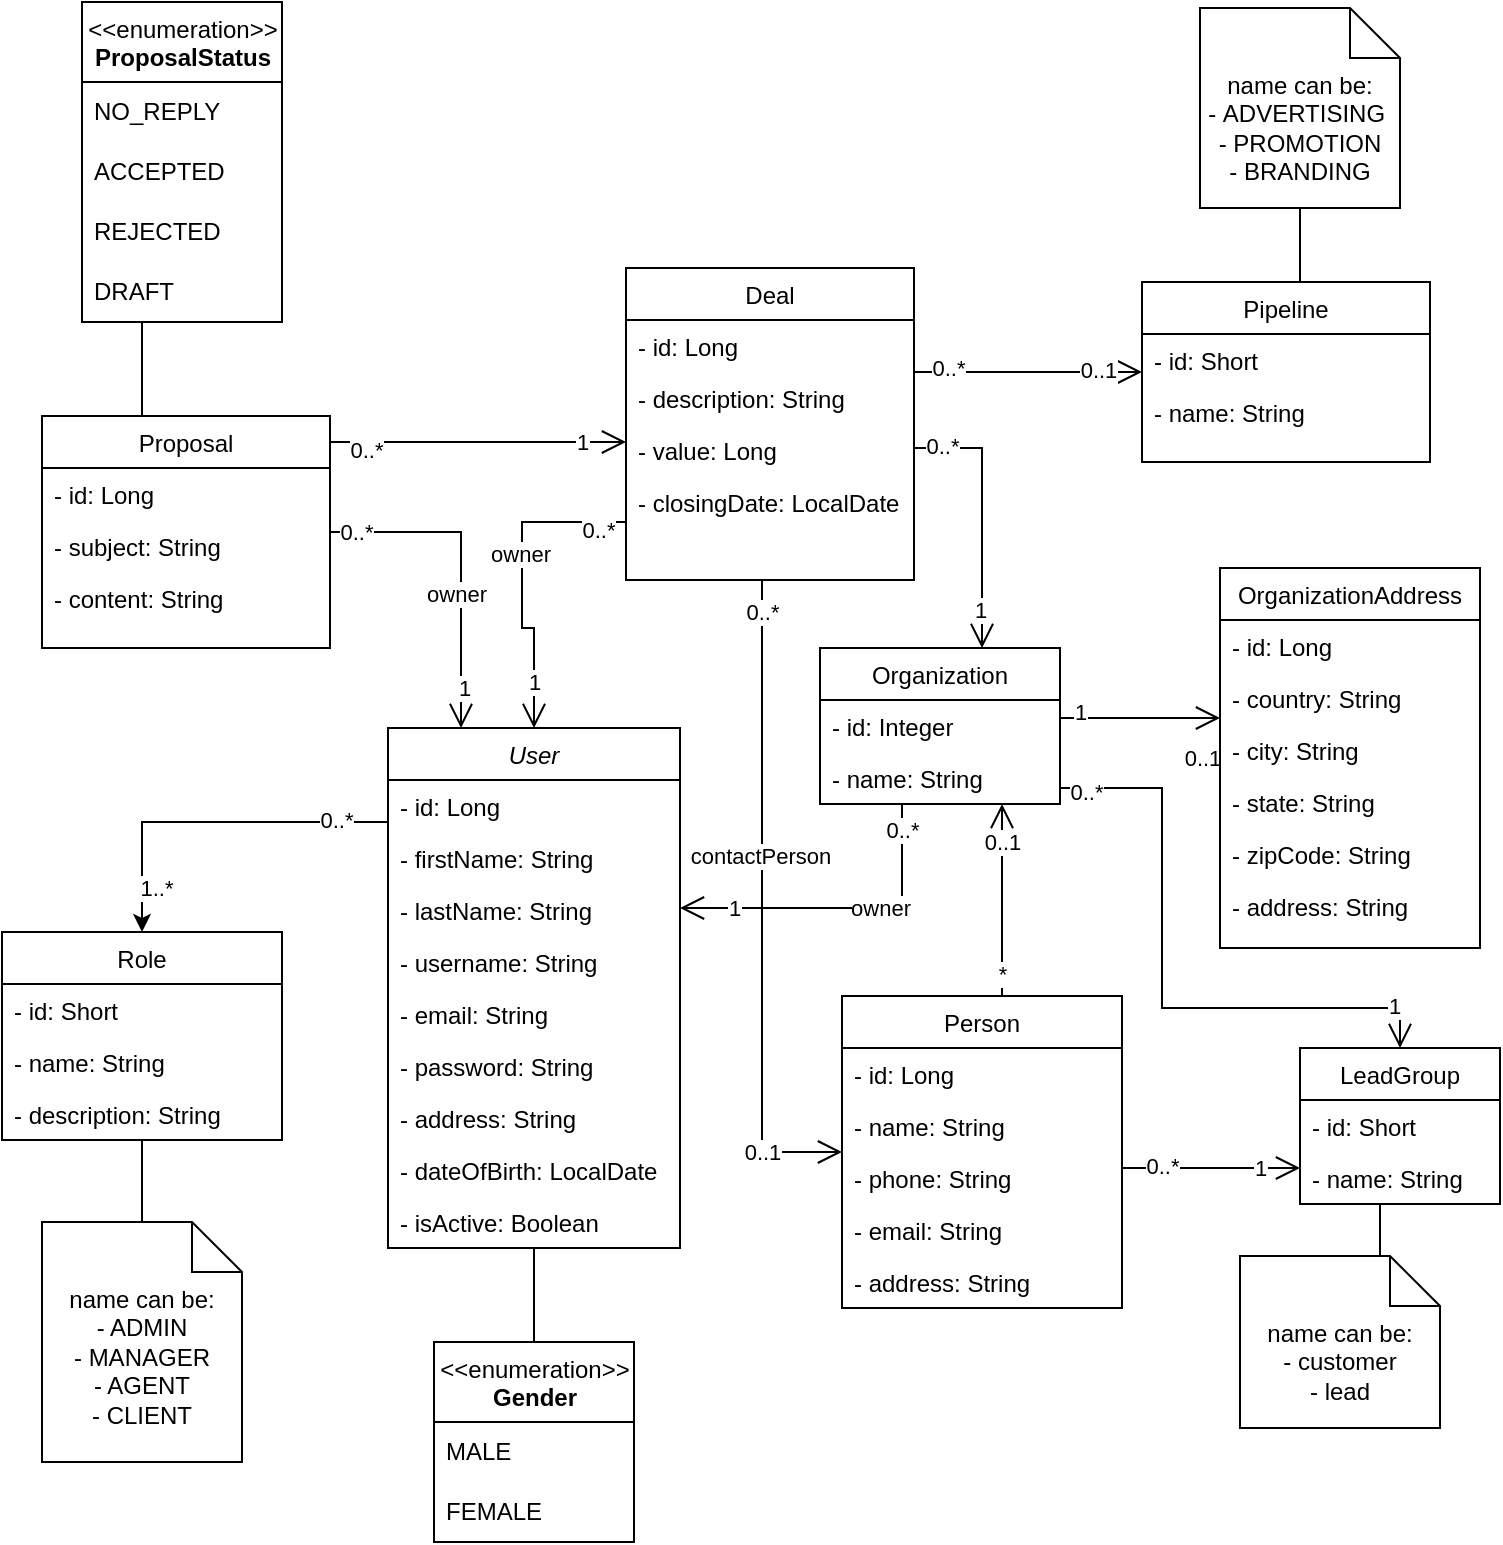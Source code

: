 <mxfile version="18.1.1" type="device" pages="2"><diagram id="C5RBs43oDa-KdzZeNtuy" name="Class diagram"><mxGraphModel dx="944" dy="431" grid="1" gridSize="10" guides="1" tooltips="1" connect="1" arrows="1" fold="1" page="1" pageScale="1" pageWidth="827" pageHeight="1169" math="0" shadow="0"><root><mxCell id="WIyWlLk6GJQsqaUBKTNV-0"/><mxCell id="WIyWlLk6GJQsqaUBKTNV-1" parent="WIyWlLk6GJQsqaUBKTNV-0"/><mxCell id="6hNlM7lMKpfNJvF36o9Y-10" style="edgeStyle=orthogonalEdgeStyle;rounded=0;orthogonalLoop=1;jettySize=auto;html=1;" parent="WIyWlLk6GJQsqaUBKTNV-1" source="zkfFHV4jXpPFQw0GAbJ--0" target="6hNlM7lMKpfNJvF36o9Y-0" edge="1"><mxGeometry relative="1" as="geometry"><Array as="points"><mxPoint x="100" y="530"/></Array></mxGeometry></mxCell><mxCell id="6hNlM7lMKpfNJvF36o9Y-11" value="1..*" style="edgeLabel;html=1;align=center;verticalAlign=middle;resizable=0;points=[];" parent="6hNlM7lMKpfNJvF36o9Y-10" vertex="1" connectable="0"><mxGeometry x="0.699" y="-2" relative="1" as="geometry"><mxPoint x="9" y="5" as="offset"/></mxGeometry></mxCell><mxCell id="6hNlM7lMKpfNJvF36o9Y-28" value="0..*" style="edgeLabel;html=1;align=center;verticalAlign=middle;resizable=0;points=[];" parent="6hNlM7lMKpfNJvF36o9Y-10" vertex="1" connectable="0"><mxGeometry x="-0.843" y="-1" relative="1" as="geometry"><mxPoint x="-12" as="offset"/></mxGeometry></mxCell><mxCell id="zkfFHV4jXpPFQw0GAbJ--0" value="User" style="swimlane;fontStyle=2;align=center;verticalAlign=top;childLayout=stackLayout;horizontal=1;startSize=26;horizontalStack=0;resizeParent=1;resizeLast=0;collapsible=1;marginBottom=0;rounded=0;shadow=0;strokeWidth=1;" parent="WIyWlLk6GJQsqaUBKTNV-1" vertex="1"><mxGeometry x="223" y="483" width="146" height="260" as="geometry"><mxRectangle x="230" y="140" width="160" height="26" as="alternateBounds"/></mxGeometry></mxCell><mxCell id="zkfFHV4jXpPFQw0GAbJ--1" value="- id: Long" style="text;align=left;verticalAlign=top;spacingLeft=4;spacingRight=4;overflow=hidden;rotatable=0;points=[[0,0.5],[1,0.5]];portConstraint=eastwest;" parent="zkfFHV4jXpPFQw0GAbJ--0" vertex="1"><mxGeometry y="26" width="146" height="26" as="geometry"/></mxCell><mxCell id="6hNlM7lMKpfNJvF36o9Y-4" value="- firstName: String" style="text;align=left;verticalAlign=top;spacingLeft=4;spacingRight=4;overflow=hidden;rotatable=0;points=[[0,0.5],[1,0.5]];portConstraint=eastwest;" parent="zkfFHV4jXpPFQw0GAbJ--0" vertex="1"><mxGeometry y="52" width="146" height="26" as="geometry"/></mxCell><mxCell id="6hNlM7lMKpfNJvF36o9Y-26" value="- lastName: String" style="text;align=left;verticalAlign=top;spacingLeft=4;spacingRight=4;overflow=hidden;rotatable=0;points=[[0,0.5],[1,0.5]];portConstraint=eastwest;" parent="zkfFHV4jXpPFQw0GAbJ--0" vertex="1"><mxGeometry y="78" width="146" height="26" as="geometry"/></mxCell><mxCell id="6hNlM7lMKpfNJvF36o9Y-24" value="- username: String" style="text;align=left;verticalAlign=top;spacingLeft=4;spacingRight=4;overflow=hidden;rotatable=0;points=[[0,0.5],[1,0.5]];portConstraint=eastwest;" parent="zkfFHV4jXpPFQw0GAbJ--0" vertex="1"><mxGeometry y="104" width="146" height="26" as="geometry"/></mxCell><mxCell id="6hNlM7lMKpfNJvF36o9Y-6" value="- email: String" style="text;align=left;verticalAlign=top;spacingLeft=4;spacingRight=4;overflow=hidden;rotatable=0;points=[[0,0.5],[1,0.5]];portConstraint=eastwest;" parent="zkfFHV4jXpPFQw0GAbJ--0" vertex="1"><mxGeometry y="130" width="146" height="26" as="geometry"/></mxCell><mxCell id="6hNlM7lMKpfNJvF36o9Y-7" value="- password: String" style="text;align=left;verticalAlign=top;spacingLeft=4;spacingRight=4;overflow=hidden;rotatable=0;points=[[0,0.5],[1,0.5]];portConstraint=eastwest;" parent="zkfFHV4jXpPFQw0GAbJ--0" vertex="1"><mxGeometry y="156" width="146" height="26" as="geometry"/></mxCell><mxCell id="9pqVWcKdIJiDRD3snbKj-0" value="- address: String" style="text;align=left;verticalAlign=top;spacingLeft=4;spacingRight=4;overflow=hidden;rotatable=0;points=[[0,0.5],[1,0.5]];portConstraint=eastwest;" parent="zkfFHV4jXpPFQw0GAbJ--0" vertex="1"><mxGeometry y="182" width="146" height="26" as="geometry"/></mxCell><mxCell id="6hNlM7lMKpfNJvF36o9Y-8" value="- dateOfBirth: LocalDate" style="text;align=left;verticalAlign=top;spacingLeft=4;spacingRight=4;overflow=hidden;rotatable=0;points=[[0,0.5],[1,0.5]];portConstraint=eastwest;" parent="zkfFHV4jXpPFQw0GAbJ--0" vertex="1"><mxGeometry y="208" width="146" height="26" as="geometry"/></mxCell><mxCell id="6hNlM7lMKpfNJvF36o9Y-9" value="- isActive: Boolean" style="text;align=left;verticalAlign=top;spacingLeft=4;spacingRight=4;overflow=hidden;rotatable=0;points=[[0,0.5],[1,0.5]];portConstraint=eastwest;" parent="zkfFHV4jXpPFQw0GAbJ--0" vertex="1"><mxGeometry y="234" width="146" height="26" as="geometry"/></mxCell><mxCell id="6hNlM7lMKpfNJvF36o9Y-0" value="Role" style="swimlane;fontStyle=0;childLayout=stackLayout;horizontal=1;startSize=26;fillColor=none;horizontalStack=0;resizeParent=1;resizeParentMax=0;resizeLast=0;collapsible=1;marginBottom=0;" parent="WIyWlLk6GJQsqaUBKTNV-1" vertex="1"><mxGeometry x="30" y="585" width="140" height="104" as="geometry"/></mxCell><mxCell id="6hNlM7lMKpfNJvF36o9Y-1" value="- id: Short" style="text;strokeColor=none;fillColor=none;align=left;verticalAlign=top;spacingLeft=4;spacingRight=4;overflow=hidden;rotatable=0;points=[[0,0.5],[1,0.5]];portConstraint=eastwest;" parent="6hNlM7lMKpfNJvF36o9Y-0" vertex="1"><mxGeometry y="26" width="140" height="26" as="geometry"/></mxCell><mxCell id="6hNlM7lMKpfNJvF36o9Y-2" value="- name: String" style="text;strokeColor=none;fillColor=none;align=left;verticalAlign=top;spacingLeft=4;spacingRight=4;overflow=hidden;rotatable=0;points=[[0,0.5],[1,0.5]];portConstraint=eastwest;" parent="6hNlM7lMKpfNJvF36o9Y-0" vertex="1"><mxGeometry y="52" width="140" height="26" as="geometry"/></mxCell><mxCell id="6hNlM7lMKpfNJvF36o9Y-3" value="- description: String" style="text;strokeColor=none;fillColor=none;align=left;verticalAlign=top;spacingLeft=4;spacingRight=4;overflow=hidden;rotatable=0;points=[[0,0.5],[1,0.5]];portConstraint=eastwest;" parent="6hNlM7lMKpfNJvF36o9Y-0" vertex="1"><mxGeometry y="78" width="140" height="26" as="geometry"/></mxCell><mxCell id="6hNlM7lMKpfNJvF36o9Y-32" style="edgeStyle=orthogonalEdgeStyle;rounded=0;orthogonalLoop=1;jettySize=auto;html=1;endArrow=open;endFill=0;endSize=10;" parent="WIyWlLk6GJQsqaUBKTNV-1" source="6hNlM7lMKpfNJvF36o9Y-20" target="6hNlM7lMKpfNJvF36o9Y-29" edge="1"><mxGeometry relative="1" as="geometry"><mxPoint x="519" y="733" as="targetPoint"/><Array as="points"><mxPoint x="579" y="478"/><mxPoint x="579" y="478"/></Array></mxGeometry></mxCell><mxCell id="6hNlM7lMKpfNJvF36o9Y-33" value="0..1" style="edgeLabel;html=1;align=center;verticalAlign=middle;resizable=0;points=[];" parent="6hNlM7lMKpfNJvF36o9Y-32" vertex="1" connectable="0"><mxGeometry x="0.76" relative="1" as="geometry"><mxPoint y="20" as="offset"/></mxGeometry></mxCell><mxCell id="6hNlM7lMKpfNJvF36o9Y-34" value="1" style="edgeLabel;html=1;align=center;verticalAlign=middle;resizable=0;points=[];" parent="6hNlM7lMKpfNJvF36o9Y-32" vertex="1" connectable="0"><mxGeometry x="-0.748" relative="1" as="geometry"><mxPoint y="-3" as="offset"/></mxGeometry></mxCell><mxCell id="6hNlM7lMKpfNJvF36o9Y-89" style="edgeStyle=orthogonalEdgeStyle;rounded=0;orthogonalLoop=1;jettySize=auto;html=1;endArrow=open;endFill=0;endSize=10;" parent="WIyWlLk6GJQsqaUBKTNV-1" source="6hNlM7lMKpfNJvF36o9Y-20" target="6hNlM7lMKpfNJvF36o9Y-55" edge="1"><mxGeometry relative="1" as="geometry"><Array as="points"><mxPoint x="610" y="513"/><mxPoint x="610" y="623"/><mxPoint x="729" y="623"/></Array></mxGeometry></mxCell><mxCell id="6hNlM7lMKpfNJvF36o9Y-90" value="1" style="edgeLabel;html=1;align=center;verticalAlign=middle;resizable=0;points=[];" parent="6hNlM7lMKpfNJvF36o9Y-89" vertex="1" connectable="0"><mxGeometry x="0.846" y="1" relative="1" as="geometry"><mxPoint as="offset"/></mxGeometry></mxCell><mxCell id="6hNlM7lMKpfNJvF36o9Y-91" value="0..*" style="edgeLabel;html=1;align=center;verticalAlign=middle;resizable=0;points=[];" parent="6hNlM7lMKpfNJvF36o9Y-89" vertex="1" connectable="0"><mxGeometry x="-0.918" y="-2" relative="1" as="geometry"><mxPoint as="offset"/></mxGeometry></mxCell><mxCell id="6hNlM7lMKpfNJvF36o9Y-20" value="Organization" style="swimlane;fontStyle=0;align=center;verticalAlign=top;childLayout=stackLayout;horizontal=1;startSize=26;horizontalStack=0;resizeParent=1;resizeLast=0;collapsible=1;marginBottom=0;rounded=0;shadow=0;strokeWidth=1;" parent="WIyWlLk6GJQsqaUBKTNV-1" vertex="1"><mxGeometry x="439" y="443" width="120" height="78" as="geometry"><mxRectangle x="340" y="380" width="170" height="26" as="alternateBounds"/></mxGeometry></mxCell><mxCell id="6hNlM7lMKpfNJvF36o9Y-21" value="- id: Integer" style="text;align=left;verticalAlign=top;spacingLeft=4;spacingRight=4;overflow=hidden;rotatable=0;points=[[0,0.5],[1,0.5]];portConstraint=eastwest;" parent="6hNlM7lMKpfNJvF36o9Y-20" vertex="1"><mxGeometry y="26" width="120" height="26" as="geometry"/></mxCell><mxCell id="6hNlM7lMKpfNJvF36o9Y-88" value="- name: String" style="text;align=left;verticalAlign=top;spacingLeft=4;spacingRight=4;overflow=hidden;rotatable=0;points=[[0,0.5],[1,0.5]];portConstraint=eastwest;" parent="6hNlM7lMKpfNJvF36o9Y-20" vertex="1"><mxGeometry y="52" width="120" height="26" as="geometry"/></mxCell><mxCell id="6hNlM7lMKpfNJvF36o9Y-41" style="edgeStyle=orthogonalEdgeStyle;rounded=0;orthogonalLoop=1;jettySize=auto;html=1;endArrow=open;endFill=0;endSize=10;" parent="WIyWlLk6GJQsqaUBKTNV-1" source="6hNlM7lMKpfNJvF36o9Y-20" target="zkfFHV4jXpPFQw0GAbJ--0" edge="1"><mxGeometry relative="1" as="geometry"><mxPoint x="479" y="573" as="targetPoint"/><Array as="points"><mxPoint x="480" y="573"/></Array></mxGeometry></mxCell><mxCell id="6hNlM7lMKpfNJvF36o9Y-42" value="1" style="edgeLabel;html=1;align=center;verticalAlign=middle;resizable=0;points=[];" parent="6hNlM7lMKpfNJvF36o9Y-41" vertex="1" connectable="0"><mxGeometry x="0.837" relative="1" as="geometry"><mxPoint x="13" as="offset"/></mxGeometry></mxCell><mxCell id="6hNlM7lMKpfNJvF36o9Y-43" value="0..*" style="edgeLabel;html=1;align=center;verticalAlign=middle;resizable=0;points=[];" parent="6hNlM7lMKpfNJvF36o9Y-41" vertex="1" connectable="0"><mxGeometry x="-0.845" relative="1" as="geometry"><mxPoint as="offset"/></mxGeometry></mxCell><mxCell id="6hNlM7lMKpfNJvF36o9Y-47" value="owner" style="edgeLabel;html=1;align=center;verticalAlign=middle;resizable=0;points=[];" parent="6hNlM7lMKpfNJvF36o9Y-41" vertex="1" connectable="0"><mxGeometry x="-0.221" relative="1" as="geometry"><mxPoint as="offset"/></mxGeometry></mxCell><mxCell id="6hNlM7lMKpfNJvF36o9Y-29" value="OrganizationAddress" style="swimlane;fontStyle=0;align=center;verticalAlign=top;childLayout=stackLayout;horizontal=1;startSize=26;horizontalStack=0;resizeParent=1;resizeLast=0;collapsible=1;marginBottom=0;rounded=0;shadow=0;strokeWidth=1;" parent="WIyWlLk6GJQsqaUBKTNV-1" vertex="1"><mxGeometry x="639" y="403" width="130" height="190" as="geometry"><mxRectangle x="340" y="380" width="170" height="26" as="alternateBounds"/></mxGeometry></mxCell><mxCell id="6hNlM7lMKpfNJvF36o9Y-30" value="- id: Long" style="text;align=left;verticalAlign=top;spacingLeft=4;spacingRight=4;overflow=hidden;rotatable=0;points=[[0,0.5],[1,0.5]];portConstraint=eastwest;" parent="6hNlM7lMKpfNJvF36o9Y-29" vertex="1"><mxGeometry y="26" width="130" height="26" as="geometry"/></mxCell><mxCell id="6hNlM7lMKpfNJvF36o9Y-35" value="- country: String" style="text;align=left;verticalAlign=top;spacingLeft=4;spacingRight=4;overflow=hidden;rotatable=0;points=[[0,0.5],[1,0.5]];portConstraint=eastwest;" parent="6hNlM7lMKpfNJvF36o9Y-29" vertex="1"><mxGeometry y="52" width="130" height="26" as="geometry"/></mxCell><mxCell id="6hNlM7lMKpfNJvF36o9Y-36" value="- city: String" style="text;align=left;verticalAlign=top;spacingLeft=4;spacingRight=4;overflow=hidden;rotatable=0;points=[[0,0.5],[1,0.5]];portConstraint=eastwest;" parent="6hNlM7lMKpfNJvF36o9Y-29" vertex="1"><mxGeometry y="78" width="130" height="26" as="geometry"/></mxCell><mxCell id="6hNlM7lMKpfNJvF36o9Y-37" value="- state: String" style="text;align=left;verticalAlign=top;spacingLeft=4;spacingRight=4;overflow=hidden;rotatable=0;points=[[0,0.5],[1,0.5]];portConstraint=eastwest;" parent="6hNlM7lMKpfNJvF36o9Y-29" vertex="1"><mxGeometry y="104" width="130" height="26" as="geometry"/></mxCell><mxCell id="6hNlM7lMKpfNJvF36o9Y-38" value="- zipCode: String" style="text;align=left;verticalAlign=top;spacingLeft=4;spacingRight=4;overflow=hidden;rotatable=0;points=[[0,0.5],[1,0.5]];portConstraint=eastwest;" parent="6hNlM7lMKpfNJvF36o9Y-29" vertex="1"><mxGeometry y="130" width="130" height="26" as="geometry"/></mxCell><mxCell id="6hNlM7lMKpfNJvF36o9Y-39" value="- address: String" style="text;align=left;verticalAlign=top;spacingLeft=4;spacingRight=4;overflow=hidden;rotatable=0;points=[[0,0.5],[1,0.5]];portConstraint=eastwest;" parent="6hNlM7lMKpfNJvF36o9Y-29" vertex="1"><mxGeometry y="156" width="130" height="26" as="geometry"/></mxCell><mxCell id="6hNlM7lMKpfNJvF36o9Y-52" style="edgeStyle=orthogonalEdgeStyle;rounded=0;orthogonalLoop=1;jettySize=auto;html=1;endArrow=open;endFill=0;endSize=10;" parent="WIyWlLk6GJQsqaUBKTNV-1" source="6hNlM7lMKpfNJvF36o9Y-48" target="6hNlM7lMKpfNJvF36o9Y-20" edge="1"><mxGeometry relative="1" as="geometry"><Array as="points"><mxPoint x="530" y="573"/><mxPoint x="530" y="573"/></Array></mxGeometry></mxCell><mxCell id="6hNlM7lMKpfNJvF36o9Y-53" value="0..1" style="edgeLabel;html=1;align=center;verticalAlign=middle;resizable=0;points=[];" parent="6hNlM7lMKpfNJvF36o9Y-52" vertex="1" connectable="0"><mxGeometry x="0.739" y="2" relative="1" as="geometry"><mxPoint x="2" y="6" as="offset"/></mxGeometry></mxCell><mxCell id="6hNlM7lMKpfNJvF36o9Y-54" value="*" style="edgeLabel;html=1;align=center;verticalAlign=middle;resizable=0;points=[];" parent="6hNlM7lMKpfNJvF36o9Y-52" vertex="1" connectable="0"><mxGeometry x="-0.775" relative="1" as="geometry"><mxPoint as="offset"/></mxGeometry></mxCell><mxCell id="6hNlM7lMKpfNJvF36o9Y-68" style="edgeStyle=orthogonalEdgeStyle;rounded=0;orthogonalLoop=1;jettySize=auto;html=1;endArrow=open;endFill=0;endSize=10;" parent="WIyWlLk6GJQsqaUBKTNV-1" source="6hNlM7lMKpfNJvF36o9Y-48" target="6hNlM7lMKpfNJvF36o9Y-55" edge="1"><mxGeometry relative="1" as="geometry"><Array as="points"><mxPoint x="649" y="703"/><mxPoint x="649" y="703"/></Array></mxGeometry></mxCell><mxCell id="6hNlM7lMKpfNJvF36o9Y-69" value="1" style="edgeLabel;html=1;align=center;verticalAlign=middle;resizable=0;points=[];" parent="6hNlM7lMKpfNJvF36o9Y-68" vertex="1" connectable="0"><mxGeometry x="0.667" y="-1" relative="1" as="geometry"><mxPoint x="-5" y="-1" as="offset"/></mxGeometry></mxCell><mxCell id="6hNlM7lMKpfNJvF36o9Y-70" value="0..*" style="edgeLabel;html=1;align=center;verticalAlign=middle;resizable=0;points=[];" parent="6hNlM7lMKpfNJvF36o9Y-68" vertex="1" connectable="0"><mxGeometry x="-0.74" y="1" relative="1" as="geometry"><mxPoint x="8" as="offset"/></mxGeometry></mxCell><mxCell id="6hNlM7lMKpfNJvF36o9Y-48" value="Person" style="swimlane;fontStyle=0;childLayout=stackLayout;horizontal=1;startSize=26;fillColor=none;horizontalStack=0;resizeParent=1;resizeParentMax=0;resizeLast=0;collapsible=1;marginBottom=0;" parent="WIyWlLk6GJQsqaUBKTNV-1" vertex="1"><mxGeometry x="450" y="617" width="140" height="156" as="geometry"/></mxCell><mxCell id="6hNlM7lMKpfNJvF36o9Y-49" value="- id: Long" style="text;strokeColor=none;fillColor=none;align=left;verticalAlign=top;spacingLeft=4;spacingRight=4;overflow=hidden;rotatable=0;points=[[0,0.5],[1,0.5]];portConstraint=eastwest;" parent="6hNlM7lMKpfNJvF36o9Y-48" vertex="1"><mxGeometry y="26" width="140" height="26" as="geometry"/></mxCell><mxCell id="6hNlM7lMKpfNJvF36o9Y-50" value="- name: String" style="text;strokeColor=none;fillColor=none;align=left;verticalAlign=top;spacingLeft=4;spacingRight=4;overflow=hidden;rotatable=0;points=[[0,0.5],[1,0.5]];portConstraint=eastwest;" parent="6hNlM7lMKpfNJvF36o9Y-48" vertex="1"><mxGeometry y="52" width="140" height="26" as="geometry"/></mxCell><mxCell id="6hNlM7lMKpfNJvF36o9Y-51" value="- phone: String" style="text;strokeColor=none;fillColor=none;align=left;verticalAlign=top;spacingLeft=4;spacingRight=4;overflow=hidden;rotatable=0;points=[[0,0.5],[1,0.5]];portConstraint=eastwest;" parent="6hNlM7lMKpfNJvF36o9Y-48" vertex="1"><mxGeometry y="78" width="140" height="26" as="geometry"/></mxCell><mxCell id="6hNlM7lMKpfNJvF36o9Y-71" value="- email: String" style="text;strokeColor=none;fillColor=none;align=left;verticalAlign=top;spacingLeft=4;spacingRight=4;overflow=hidden;rotatable=0;points=[[0,0.5],[1,0.5]];portConstraint=eastwest;" parent="6hNlM7lMKpfNJvF36o9Y-48" vertex="1"><mxGeometry y="104" width="140" height="26" as="geometry"/></mxCell><mxCell id="yG4fQNMFtL7_eizvvFUr-0" value="- address: String" style="text;strokeColor=none;fillColor=none;align=left;verticalAlign=top;spacingLeft=4;spacingRight=4;overflow=hidden;rotatable=0;points=[[0,0.5],[1,0.5]];portConstraint=eastwest;" vertex="1" parent="6hNlM7lMKpfNJvF36o9Y-48"><mxGeometry y="130" width="140" height="26" as="geometry"/></mxCell><mxCell id="6hNlM7lMKpfNJvF36o9Y-55" value="LeadGroup" style="swimlane;fontStyle=0;childLayout=stackLayout;horizontal=1;startSize=26;fillColor=none;horizontalStack=0;resizeParent=1;resizeParentMax=0;resizeLast=0;collapsible=1;marginBottom=0;" parent="WIyWlLk6GJQsqaUBKTNV-1" vertex="1"><mxGeometry x="679" y="643" width="100" height="78" as="geometry"/></mxCell><mxCell id="6hNlM7lMKpfNJvF36o9Y-56" value="- id: Short" style="text;strokeColor=none;fillColor=none;align=left;verticalAlign=top;spacingLeft=4;spacingRight=4;overflow=hidden;rotatable=0;points=[[0,0.5],[1,0.5]];portConstraint=eastwest;" parent="6hNlM7lMKpfNJvF36o9Y-55" vertex="1"><mxGeometry y="26" width="100" height="26" as="geometry"/></mxCell><mxCell id="6hNlM7lMKpfNJvF36o9Y-57" value="- name: String" style="text;strokeColor=none;fillColor=none;align=left;verticalAlign=top;spacingLeft=4;spacingRight=4;overflow=hidden;rotatable=0;points=[[0,0.5],[1,0.5]];portConstraint=eastwest;" parent="6hNlM7lMKpfNJvF36o9Y-55" vertex="1"><mxGeometry y="52" width="100" height="26" as="geometry"/></mxCell><mxCell id="6hNlM7lMKpfNJvF36o9Y-60" value="" style="edgeStyle=orthogonalEdgeStyle;rounded=0;orthogonalLoop=1;jettySize=auto;html=1;endArrow=none;endFill=0;endSize=10;" parent="WIyWlLk6GJQsqaUBKTNV-1" source="6hNlM7lMKpfNJvF36o9Y-59" target="6hNlM7lMKpfNJvF36o9Y-55" edge="1"><mxGeometry relative="1" as="geometry"><Array as="points"><mxPoint x="719" y="733"/><mxPoint x="719" y="733"/></Array></mxGeometry></mxCell><mxCell id="6hNlM7lMKpfNJvF36o9Y-59" value="name can be:&lt;br&gt;- customer&lt;br&gt;- lead" style="shape=note2;boundedLbl=1;whiteSpace=wrap;html=1;size=25;verticalAlign=top;align=center;" parent="WIyWlLk6GJQsqaUBKTNV-1" vertex="1"><mxGeometry x="649" y="747" width="100" height="86" as="geometry"/></mxCell><mxCell id="6hNlM7lMKpfNJvF36o9Y-65" style="edgeStyle=orthogonalEdgeStyle;rounded=0;orthogonalLoop=1;jettySize=auto;html=1;endArrow=none;endFill=0;endSize=10;" parent="WIyWlLk6GJQsqaUBKTNV-1" source="6hNlM7lMKpfNJvF36o9Y-62" target="zkfFHV4jXpPFQw0GAbJ--0" edge="1"><mxGeometry relative="1" as="geometry"><Array as="points"><mxPoint x="296" y="760"/><mxPoint x="296" y="760"/></Array></mxGeometry></mxCell><mxCell id="6hNlM7lMKpfNJvF36o9Y-62" value="&amp;lt;&amp;lt;enumeration&amp;gt;&amp;gt;&lt;br&gt;&lt;b&gt;Gender&lt;/b&gt;" style="swimlane;fontStyle=0;align=center;verticalAlign=top;childLayout=stackLayout;horizontal=1;startSize=40;horizontalStack=0;resizeParent=1;resizeParentMax=0;resizeLast=0;collapsible=0;marginBottom=0;html=1;" parent="WIyWlLk6GJQsqaUBKTNV-1" vertex="1"><mxGeometry x="246" y="790" width="100" height="100" as="geometry"/></mxCell><mxCell id="6hNlM7lMKpfNJvF36o9Y-63" value="MALE" style="text;html=1;strokeColor=none;fillColor=none;align=left;verticalAlign=middle;spacingLeft=4;spacingRight=4;overflow=hidden;rotatable=0;points=[[0,0.5],[1,0.5]];portConstraint=eastwest;" parent="6hNlM7lMKpfNJvF36o9Y-62" vertex="1"><mxGeometry y="40" width="100" height="30" as="geometry"/></mxCell><mxCell id="6hNlM7lMKpfNJvF36o9Y-64" value="FEMALE" style="text;html=1;strokeColor=none;fillColor=none;align=left;verticalAlign=middle;spacingLeft=4;spacingRight=4;overflow=hidden;rotatable=0;points=[[0,0.5],[1,0.5]];portConstraint=eastwest;" parent="6hNlM7lMKpfNJvF36o9Y-62" vertex="1"><mxGeometry y="70" width="100" height="30" as="geometry"/></mxCell><mxCell id="6hNlM7lMKpfNJvF36o9Y-97" style="edgeStyle=orthogonalEdgeStyle;rounded=0;orthogonalLoop=1;jettySize=auto;html=1;endArrow=open;endFill=0;endSize=10;" parent="WIyWlLk6GJQsqaUBKTNV-1" source="6hNlM7lMKpfNJvF36o9Y-92" target="zkfFHV4jXpPFQw0GAbJ--0" edge="1"><mxGeometry relative="1" as="geometry"><Array as="points"><mxPoint x="290" y="380"/><mxPoint x="290" y="433"/><mxPoint x="296" y="433"/></Array></mxGeometry></mxCell><mxCell id="6hNlM7lMKpfNJvF36o9Y-99" value="0..*" style="edgeLabel;html=1;align=center;verticalAlign=middle;resizable=0;points=[];" parent="6hNlM7lMKpfNJvF36o9Y-97" vertex="1" connectable="0"><mxGeometry x="-0.818" y="-1" relative="1" as="geometry"><mxPoint y="5" as="offset"/></mxGeometry></mxCell><mxCell id="6hNlM7lMKpfNJvF36o9Y-101" value="owner" style="edgeLabel;html=1;align=center;verticalAlign=middle;resizable=0;points=[];" parent="6hNlM7lMKpfNJvF36o9Y-97" vertex="1" connectable="0"><mxGeometry x="-0.209" y="-1" relative="1" as="geometry"><mxPoint y="4" as="offset"/></mxGeometry></mxCell><mxCell id="Zly3jOcsicWvFu-qMNLR-0" value="1" style="edgeLabel;html=1;align=center;verticalAlign=middle;resizable=0;points=[];" parent="6hNlM7lMKpfNJvF36o9Y-97" vertex="1" connectable="0"><mxGeometry x="0.559" relative="1" as="geometry"><mxPoint y="12" as="offset"/></mxGeometry></mxCell><mxCell id="6hNlM7lMKpfNJvF36o9Y-113" style="edgeStyle=orthogonalEdgeStyle;rounded=0;orthogonalLoop=1;jettySize=auto;html=1;endArrow=open;endFill=0;endSize=10;" parent="WIyWlLk6GJQsqaUBKTNV-1" source="6hNlM7lMKpfNJvF36o9Y-92" target="6hNlM7lMKpfNJvF36o9Y-20" edge="1"><mxGeometry relative="1" as="geometry"><Array as="points"><mxPoint x="520" y="343"/></Array></mxGeometry></mxCell><mxCell id="6hNlM7lMKpfNJvF36o9Y-114" value="1" style="edgeLabel;html=1;align=center;verticalAlign=middle;resizable=0;points=[];" parent="6hNlM7lMKpfNJvF36o9Y-113" vertex="1" connectable="0"><mxGeometry x="0.72" y="-1" relative="1" as="geometry"><mxPoint as="offset"/></mxGeometry></mxCell><mxCell id="6hNlM7lMKpfNJvF36o9Y-115" value="0..*" style="edgeLabel;html=1;align=center;verticalAlign=middle;resizable=0;points=[];" parent="6hNlM7lMKpfNJvF36o9Y-113" vertex="1" connectable="0"><mxGeometry x="-0.904" y="1" relative="1" as="geometry"><mxPoint x="7" as="offset"/></mxGeometry></mxCell><mxCell id="6hNlM7lMKpfNJvF36o9Y-116" style="edgeStyle=orthogonalEdgeStyle;rounded=0;orthogonalLoop=1;jettySize=auto;html=1;endArrow=open;endFill=0;endSize=10;" parent="WIyWlLk6GJQsqaUBKTNV-1" source="6hNlM7lMKpfNJvF36o9Y-92" target="6hNlM7lMKpfNJvF36o9Y-48" edge="1"><mxGeometry relative="1" as="geometry"><Array as="points"><mxPoint x="410" y="423"/><mxPoint x="410" y="643"/></Array></mxGeometry></mxCell><mxCell id="6hNlM7lMKpfNJvF36o9Y-117" value="contactPerson" style="edgeLabel;html=1;align=center;verticalAlign=middle;resizable=0;points=[];" parent="6hNlM7lMKpfNJvF36o9Y-116" vertex="1" connectable="0"><mxGeometry x="-0.153" y="-1" relative="1" as="geometry"><mxPoint as="offset"/></mxGeometry></mxCell><mxCell id="6hNlM7lMKpfNJvF36o9Y-118" value="0..1" style="edgeLabel;html=1;align=center;verticalAlign=middle;resizable=0;points=[];" parent="6hNlM7lMKpfNJvF36o9Y-116" vertex="1" connectable="0"><mxGeometry x="0.751" relative="1" as="geometry"><mxPoint as="offset"/></mxGeometry></mxCell><mxCell id="6hNlM7lMKpfNJvF36o9Y-119" value="0..*" style="edgeLabel;html=1;align=center;verticalAlign=middle;resizable=0;points=[];" parent="6hNlM7lMKpfNJvF36o9Y-116" vertex="1" connectable="0"><mxGeometry x="-0.905" relative="1" as="geometry"><mxPoint as="offset"/></mxGeometry></mxCell><mxCell id="aLG8cIRjWpftHJLMq3h6-14" style="edgeStyle=orthogonalEdgeStyle;rounded=0;orthogonalLoop=1;jettySize=auto;html=1;endArrow=open;endFill=0;endSize=10;" parent="WIyWlLk6GJQsqaUBKTNV-1" source="6hNlM7lMKpfNJvF36o9Y-92" target="aLG8cIRjWpftHJLMq3h6-8" edge="1"><mxGeometry relative="1" as="geometry"><Array as="points"><mxPoint x="540" y="305"/><mxPoint x="540" y="305"/></Array></mxGeometry></mxCell><mxCell id="aLG8cIRjWpftHJLMq3h6-15" value="0..*" style="edgeLabel;html=1;align=center;verticalAlign=middle;resizable=0;points=[];" parent="aLG8cIRjWpftHJLMq3h6-14" vertex="1" connectable="0"><mxGeometry x="-0.711" y="2" relative="1" as="geometry"><mxPoint as="offset"/></mxGeometry></mxCell><mxCell id="aLG8cIRjWpftHJLMq3h6-16" value="0..1" style="edgeLabel;html=1;align=center;verticalAlign=middle;resizable=0;points=[];" parent="aLG8cIRjWpftHJLMq3h6-14" vertex="1" connectable="0"><mxGeometry x="0.751" y="1" relative="1" as="geometry"><mxPoint x="-8" as="offset"/></mxGeometry></mxCell><mxCell id="6hNlM7lMKpfNJvF36o9Y-92" value="Deal" style="swimlane;fontStyle=0;align=center;verticalAlign=top;childLayout=stackLayout;horizontal=1;startSize=26;horizontalStack=0;resizeParent=1;resizeLast=0;collapsible=1;marginBottom=0;rounded=0;shadow=0;strokeWidth=1;" parent="WIyWlLk6GJQsqaUBKTNV-1" vertex="1"><mxGeometry x="342" y="253" width="144" height="156" as="geometry"><mxRectangle x="130" y="380" width="160" height="26" as="alternateBounds"/></mxGeometry></mxCell><mxCell id="6hNlM7lMKpfNJvF36o9Y-93" value="- id: Long" style="text;align=left;verticalAlign=top;spacingLeft=4;spacingRight=4;overflow=hidden;rotatable=0;points=[[0,0.5],[1,0.5]];portConstraint=eastwest;" parent="6hNlM7lMKpfNJvF36o9Y-92" vertex="1"><mxGeometry y="26" width="144" height="26" as="geometry"/></mxCell><mxCell id="6hNlM7lMKpfNJvF36o9Y-94" value="- description: String" style="text;align=left;verticalAlign=top;spacingLeft=4;spacingRight=4;overflow=hidden;rotatable=0;points=[[0,0.5],[1,0.5]];portConstraint=eastwest;" parent="6hNlM7lMKpfNJvF36o9Y-92" vertex="1"><mxGeometry y="52" width="144" height="26" as="geometry"/></mxCell><mxCell id="6hNlM7lMKpfNJvF36o9Y-95" value="- value: Long" style="text;align=left;verticalAlign=top;spacingLeft=4;spacingRight=4;overflow=hidden;rotatable=0;points=[[0,0.5],[1,0.5]];portConstraint=eastwest;" parent="6hNlM7lMKpfNJvF36o9Y-92" vertex="1"><mxGeometry y="78" width="144" height="26" as="geometry"/></mxCell><mxCell id="6hNlM7lMKpfNJvF36o9Y-100" value="- closingDate: LocalDate" style="text;align=left;verticalAlign=top;spacingLeft=4;spacingRight=4;overflow=hidden;rotatable=0;points=[[0,0.5],[1,0.5]];portConstraint=eastwest;" parent="6hNlM7lMKpfNJvF36o9Y-92" vertex="1"><mxGeometry y="104" width="144" height="26" as="geometry"/></mxCell><mxCell id="aLG8cIRjWpftHJLMq3h6-5" style="edgeStyle=orthogonalEdgeStyle;rounded=0;orthogonalLoop=1;jettySize=auto;html=1;endSize=10;endArrow=open;endFill=0;" parent="WIyWlLk6GJQsqaUBKTNV-1" source="aLG8cIRjWpftHJLMq3h6-0" target="6hNlM7lMKpfNJvF36o9Y-92" edge="1"><mxGeometry relative="1" as="geometry"><Array as="points"><mxPoint x="240" y="340"/><mxPoint x="240" y="340"/></Array></mxGeometry></mxCell><mxCell id="aLG8cIRjWpftHJLMq3h6-6" value="1" style="edgeLabel;html=1;align=center;verticalAlign=middle;resizable=0;points=[];" parent="aLG8cIRjWpftHJLMq3h6-5" vertex="1" connectable="0"><mxGeometry x="0.706" relative="1" as="geometry"><mxPoint as="offset"/></mxGeometry></mxCell><mxCell id="aLG8cIRjWpftHJLMq3h6-7" value="0..*" style="edgeLabel;html=1;align=center;verticalAlign=middle;resizable=0;points=[];" parent="aLG8cIRjWpftHJLMq3h6-5" vertex="1" connectable="0"><mxGeometry x="-0.761" y="-4" relative="1" as="geometry"><mxPoint as="offset"/></mxGeometry></mxCell><mxCell id="9pqVWcKdIJiDRD3snbKj-9" style="edgeStyle=orthogonalEdgeStyle;rounded=0;orthogonalLoop=1;jettySize=auto;html=1;entryX=0.25;entryY=0;entryDx=0;entryDy=0;endArrow=open;endFill=0;endSize=10;" parent="WIyWlLk6GJQsqaUBKTNV-1" source="aLG8cIRjWpftHJLMq3h6-0" target="zkfFHV4jXpPFQw0GAbJ--0" edge="1"><mxGeometry relative="1" as="geometry"><Array as="points"><mxPoint x="259" y="385"/></Array></mxGeometry></mxCell><mxCell id="9pqVWcKdIJiDRD3snbKj-10" value="owner" style="edgeLabel;html=1;align=center;verticalAlign=middle;resizable=0;points=[];" parent="9pqVWcKdIJiDRD3snbKj-9" vertex="1" connectable="0"><mxGeometry x="0.181" y="-3" relative="1" as="geometry"><mxPoint as="offset"/></mxGeometry></mxCell><mxCell id="9pqVWcKdIJiDRD3snbKj-11" value="1" style="edgeLabel;html=1;align=center;verticalAlign=middle;resizable=0;points=[];" parent="9pqVWcKdIJiDRD3snbKj-9" vertex="1" connectable="0"><mxGeometry x="0.747" y="1" relative="1" as="geometry"><mxPoint as="offset"/></mxGeometry></mxCell><mxCell id="9pqVWcKdIJiDRD3snbKj-12" value="0..*" style="edgeLabel;html=1;align=center;verticalAlign=middle;resizable=0;points=[];" parent="9pqVWcKdIJiDRD3snbKj-9" vertex="1" connectable="0"><mxGeometry x="-0.842" relative="1" as="geometry"><mxPoint as="offset"/></mxGeometry></mxCell><mxCell id="aLG8cIRjWpftHJLMq3h6-0" value="Proposal" style="swimlane;fontStyle=0;align=center;verticalAlign=top;childLayout=stackLayout;horizontal=1;startSize=26;horizontalStack=0;resizeParent=1;resizeLast=0;collapsible=1;marginBottom=0;rounded=0;shadow=0;strokeWidth=1;" parent="WIyWlLk6GJQsqaUBKTNV-1" vertex="1"><mxGeometry x="50" y="327" width="144" height="116" as="geometry"><mxRectangle x="130" y="380" width="160" height="26" as="alternateBounds"/></mxGeometry></mxCell><mxCell id="aLG8cIRjWpftHJLMq3h6-1" value="- id: Long" style="text;align=left;verticalAlign=top;spacingLeft=4;spacingRight=4;overflow=hidden;rotatable=0;points=[[0,0.5],[1,0.5]];portConstraint=eastwest;" parent="aLG8cIRjWpftHJLMq3h6-0" vertex="1"><mxGeometry y="26" width="144" height="26" as="geometry"/></mxCell><mxCell id="aLG8cIRjWpftHJLMq3h6-2" value="- subject: String" style="text;align=left;verticalAlign=top;spacingLeft=4;spacingRight=4;overflow=hidden;rotatable=0;points=[[0,0.5],[1,0.5]];portConstraint=eastwest;" parent="aLG8cIRjWpftHJLMq3h6-0" vertex="1"><mxGeometry y="52" width="144" height="26" as="geometry"/></mxCell><mxCell id="aLG8cIRjWpftHJLMq3h6-3" value="- content: String" style="text;align=left;verticalAlign=top;spacingLeft=4;spacingRight=4;overflow=hidden;rotatable=0;points=[[0,0.5],[1,0.5]];portConstraint=eastwest;" parent="aLG8cIRjWpftHJLMq3h6-0" vertex="1"><mxGeometry y="78" width="144" height="26" as="geometry"/></mxCell><mxCell id="aLG8cIRjWpftHJLMq3h6-8" value="Pipeline" style="swimlane;fontStyle=0;align=center;verticalAlign=top;childLayout=stackLayout;horizontal=1;startSize=26;horizontalStack=0;resizeParent=1;resizeLast=0;collapsible=1;marginBottom=0;rounded=0;shadow=0;strokeWidth=1;" parent="WIyWlLk6GJQsqaUBKTNV-1" vertex="1"><mxGeometry x="600" y="260" width="144" height="90" as="geometry"><mxRectangle x="130" y="380" width="160" height="26" as="alternateBounds"/></mxGeometry></mxCell><mxCell id="aLG8cIRjWpftHJLMq3h6-9" value="- id: Short" style="text;align=left;verticalAlign=top;spacingLeft=4;spacingRight=4;overflow=hidden;rotatable=0;points=[[0,0.5],[1,0.5]];portConstraint=eastwest;" parent="aLG8cIRjWpftHJLMq3h6-8" vertex="1"><mxGeometry y="26" width="144" height="26" as="geometry"/></mxCell><mxCell id="aLG8cIRjWpftHJLMq3h6-10" value="- name: String" style="text;align=left;verticalAlign=top;spacingLeft=4;spacingRight=4;overflow=hidden;rotatable=0;points=[[0,0.5],[1,0.5]];portConstraint=eastwest;" parent="aLG8cIRjWpftHJLMq3h6-8" vertex="1"><mxGeometry y="52" width="144" height="26" as="geometry"/></mxCell><mxCell id="aLG8cIRjWpftHJLMq3h6-13" style="edgeStyle=orthogonalEdgeStyle;rounded=0;orthogonalLoop=1;jettySize=auto;html=1;endArrow=none;endFill=0;" parent="WIyWlLk6GJQsqaUBKTNV-1" source="aLG8cIRjWpftHJLMq3h6-12" target="aLG8cIRjWpftHJLMq3h6-8" edge="1"><mxGeometry relative="1" as="geometry"><Array as="points"><mxPoint x="670" y="203"/><mxPoint x="670" y="203"/></Array></mxGeometry></mxCell><mxCell id="aLG8cIRjWpftHJLMq3h6-12" value="name can be:&lt;br&gt;-&amp;nbsp;&lt;span&gt;ADVERTISING&lt;/span&gt;&lt;span&gt;&amp;nbsp;&lt;/span&gt;&lt;span&gt;&lt;br&gt;&lt;/span&gt;- PROMOTION&lt;br&gt;- BRANDING" style="shape=note2;boundedLbl=1;whiteSpace=wrap;html=1;size=25;verticalAlign=top;align=center;" parent="WIyWlLk6GJQsqaUBKTNV-1" vertex="1"><mxGeometry x="629" y="123" width="100" height="100" as="geometry"/></mxCell><mxCell id="9pqVWcKdIJiDRD3snbKj-15" style="edgeStyle=orthogonalEdgeStyle;rounded=0;orthogonalLoop=1;jettySize=auto;html=1;endArrow=none;endFill=0;endSize=10;" parent="WIyWlLk6GJQsqaUBKTNV-1" source="9pqVWcKdIJiDRD3snbKj-1" target="6hNlM7lMKpfNJvF36o9Y-0" edge="1"><mxGeometry relative="1" as="geometry"/></mxCell><mxCell id="9pqVWcKdIJiDRD3snbKj-1" value="name can be:&lt;br&gt;- ADMIN&lt;span&gt;&lt;br&gt;&lt;/span&gt;- MANAGER&lt;br&gt;- AGENT&lt;br&gt;- CLIENT" style="shape=note2;boundedLbl=1;whiteSpace=wrap;html=1;size=25;verticalAlign=top;align=center;" parent="WIyWlLk6GJQsqaUBKTNV-1" vertex="1"><mxGeometry x="50" y="730" width="100" height="120" as="geometry"/></mxCell><mxCell id="9pqVWcKdIJiDRD3snbKj-8" style="edgeStyle=orthogonalEdgeStyle;rounded=0;orthogonalLoop=1;jettySize=auto;html=1;endArrow=none;endFill=0;" parent="WIyWlLk6GJQsqaUBKTNV-1" source="9pqVWcKdIJiDRD3snbKj-3" target="aLG8cIRjWpftHJLMq3h6-0" edge="1"><mxGeometry relative="1" as="geometry"><Array as="points"><mxPoint x="100" y="290"/><mxPoint x="100" y="290"/></Array></mxGeometry></mxCell><mxCell id="9pqVWcKdIJiDRD3snbKj-3" value="&amp;lt;&amp;lt;enumeration&amp;gt;&amp;gt;&lt;br&gt;&lt;b&gt;ProposalStatus&lt;/b&gt;" style="swimlane;fontStyle=0;align=center;verticalAlign=top;childLayout=stackLayout;horizontal=1;startSize=40;horizontalStack=0;resizeParent=1;resizeParentMax=0;resizeLast=0;collapsible=0;marginBottom=0;html=1;" parent="WIyWlLk6GJQsqaUBKTNV-1" vertex="1"><mxGeometry x="70" y="120" width="100" height="160" as="geometry"/></mxCell><mxCell id="9pqVWcKdIJiDRD3snbKj-4" value="NO_REPLY" style="text;html=1;strokeColor=none;fillColor=none;align=left;verticalAlign=middle;spacingLeft=4;spacingRight=4;overflow=hidden;rotatable=0;points=[[0,0.5],[1,0.5]];portConstraint=eastwest;" parent="9pqVWcKdIJiDRD3snbKj-3" vertex="1"><mxGeometry y="40" width="100" height="30" as="geometry"/></mxCell><mxCell id="9pqVWcKdIJiDRD3snbKj-5" value="ACCEPTED" style="text;html=1;strokeColor=none;fillColor=none;align=left;verticalAlign=middle;spacingLeft=4;spacingRight=4;overflow=hidden;rotatable=0;points=[[0,0.5],[1,0.5]];portConstraint=eastwest;" parent="9pqVWcKdIJiDRD3snbKj-3" vertex="1"><mxGeometry y="70" width="100" height="30" as="geometry"/></mxCell><mxCell id="9pqVWcKdIJiDRD3snbKj-6" value="REJECTED" style="text;html=1;strokeColor=none;fillColor=none;align=left;verticalAlign=middle;spacingLeft=4;spacingRight=4;overflow=hidden;rotatable=0;points=[[0,0.5],[1,0.5]];portConstraint=eastwest;" parent="9pqVWcKdIJiDRD3snbKj-3" vertex="1"><mxGeometry y="100" width="100" height="30" as="geometry"/></mxCell><mxCell id="9pqVWcKdIJiDRD3snbKj-7" value="DRAFT" style="text;html=1;strokeColor=none;fillColor=none;align=left;verticalAlign=middle;spacingLeft=4;spacingRight=4;overflow=hidden;rotatable=0;points=[[0,0.5],[1,0.5]];portConstraint=eastwest;" parent="9pqVWcKdIJiDRD3snbKj-3" vertex="1"><mxGeometry y="130" width="100" height="30" as="geometry"/></mxCell></root></mxGraphModel></diagram><diagram id="urCxDdQj4GF5VxQZKp7n" name="Data dictionary"><mxGraphModel dx="944" dy="431" grid="1" gridSize="10" guides="1" tooltips="1" connect="1" arrows="1" fold="1" page="1" pageScale="1" pageWidth="850" pageHeight="1100" math="0" shadow="0"><root><mxCell id="0"/><mxCell id="1" parent="0"/><mxCell id="XstuJa61GhE0sBvVssHM-3" value="" style="group" parent="1" vertex="1" connectable="0"><mxGeometry x="425" y="10" width="400" height="460" as="geometry"/></mxCell><mxCell id="OusfKds_at5AQzeowj5j-37" value="&lt;table border=&quot;1&quot; width=&quot;100%&quot; cellpadding=&quot;4&quot; style=&quot;width: 100% ; height: 100% ; border-collapse: collapse&quot;&gt;&lt;tbody&gt;&lt;tr style=&quot;background-color: #a7c942 ; color: #ffffff ; border: 1px solid #98bf21&quot;&gt;&lt;th align=&quot;left&quot;&gt;Nom&lt;/th&gt;&lt;th align=&quot;left&quot;&gt;Type de donnée&lt;/th&gt;&lt;th align=&quot;left&quot;&gt;Description&lt;/th&gt;&lt;/tr&gt;&lt;tr style=&quot;border: 1px solid #98bf21&quot;&gt;&lt;td&gt;id&lt;/td&gt;&lt;td&gt;Int4&lt;/td&gt;&lt;td&gt;&lt;br&gt;&lt;/td&gt;&lt;/tr&gt;&lt;tr style=&quot;background-color: #eaf2d3 ; border: 1px solid #98bf21&quot;&gt;&lt;td&gt;&lt;span style=&quot;background-color: rgb(248 , 249 , 250)&quot;&gt;firstName&lt;/span&gt;&lt;br&gt;&lt;/td&gt;&lt;td&gt;&lt;span style=&quot;background-color: rgb(248 , 249 , 250)&quot;&gt;Varchar(255)&lt;/span&gt;&lt;br&gt;&lt;/td&gt;&lt;td&gt;&lt;br&gt;&lt;/td&gt;&lt;/tr&gt;&lt;tr style=&quot;border: 1px solid #98bf21&quot;&gt;&lt;td&gt;lastName&lt;/td&gt;&lt;td&gt;Varchar(255)&lt;br&gt;&lt;/td&gt;&lt;td&gt;&lt;br&gt;&lt;/td&gt;&lt;/tr&gt;&lt;tr style=&quot;background-color: #eaf2d3 ; border: 1px solid #98bf21&quot;&gt;&lt;td&gt;username&lt;/td&gt;&lt;td&gt;&lt;span style=&quot;background-color: rgb(248 , 249 , 250)&quot;&gt;Varchar(255)&lt;/span&gt;&lt;br&gt;&lt;/td&gt;&lt;td&gt;Identifant de l'utilisateur&lt;/td&gt;&lt;/tr&gt;&lt;tr&gt;&lt;td&gt;email&lt;br&gt;&lt;/td&gt;&lt;td&gt;Varchar(255)&lt;br&gt;&lt;/td&gt;&lt;td&gt;&lt;br&gt;&lt;/td&gt;&lt;/tr&gt;&lt;tr&gt;&lt;td&gt;password&lt;/td&gt;&lt;td&gt;Varchar(255)&lt;/td&gt;&lt;td&gt;Mot de passe composé de &lt;br&gt;8 caractères minimum&lt;br&gt;&lt;/td&gt;&lt;/tr&gt;&lt;tr&gt;&lt;td&gt;address&lt;/td&gt;&lt;td&gt;Varchar(255)&lt;/td&gt;&lt;td&gt;&lt;br&gt;&lt;/td&gt;&lt;/tr&gt;&lt;tr&gt;&lt;td&gt;dateOfBirth&lt;/td&gt;&lt;td&gt;Date&lt;/td&gt;&lt;td&gt;La date de naissance ne &lt;br&gt;peut pas dépasser la date actuel&lt;/td&gt;&lt;/tr&gt;&lt;tr&gt;&lt;td&gt;isActive&lt;/td&gt;&lt;td&gt;Boolean&lt;/td&gt;&lt;td&gt;&lt;br&gt;&lt;/td&gt;&lt;/tr&gt;&lt;/tbody&gt;&lt;/table&gt;" style="text;html=1;strokeColor=#c0c0c0;fillColor=#ffffff;overflow=fill;rounded=0;" parent="XstuJa61GhE0sBvVssHM-3" vertex="1"><mxGeometry y="27.5" width="400" height="256.667" as="geometry"/></mxCell><mxCell id="XstuJa61GhE0sBvVssHM-2" value="User" style="text;html=1;strokeColor=none;fillColor=none;align=center;verticalAlign=middle;whiteSpace=wrap;rounded=0;" parent="XstuJa61GhE0sBvVssHM-3" vertex="1"><mxGeometry x="170" width="60" height="27.5" as="geometry"/></mxCell><mxCell id="eWpMbG8aKiFwIkCeqAVB-2" value="" style="group" parent="XstuJa61GhE0sBvVssHM-3" vertex="1" connectable="0"><mxGeometry x="10" y="300" width="380" height="160" as="geometry"/></mxCell><mxCell id="gCW8SKAo1AFAi006G7Va-1" value="&lt;table border=&quot;1&quot; width=&quot;100%&quot; cellpadding=&quot;4&quot; style=&quot;width: 100% ; height: 100% ; border-collapse: collapse&quot;&gt;&lt;tbody&gt;&lt;tr style=&quot;background-color: #a7c942 ; color: #ffffff ; border: 1px solid #98bf21&quot;&gt;&lt;th align=&quot;left&quot;&gt;Nom&lt;/th&gt;&lt;th align=&quot;left&quot;&gt;Type de donnée&lt;/th&gt;&lt;th align=&quot;left&quot;&gt;Description&lt;/th&gt;&lt;/tr&gt;&lt;tr style=&quot;border: 1px solid #98bf21&quot;&gt;&lt;td&gt;id&lt;/td&gt;&lt;td&gt;Int8&lt;/td&gt;&lt;td&gt;&lt;br&gt;&lt;/td&gt;&lt;/tr&gt;&lt;tr style=&quot;background-color: #eaf2d3 ; border: 1px solid #98bf21&quot;&gt;&lt;td&gt;&lt;span style=&quot;background-color: rgb(248 , 249 , 250)&quot;&gt;value&lt;/span&gt;&lt;br&gt;&lt;/td&gt;&lt;td&gt;&lt;span style=&quot;background-color: rgb(248 , 249 , 250)&quot;&gt;Varchar(255)&lt;/span&gt;&lt;br&gt;&lt;/td&gt;&lt;td style=&quot;text-align: center&quot;&gt;&lt;span style=&quot;background-color: rgb(248 , 249 , 250)&quot;&gt;Le mountant de l'offre&lt;/span&gt;&lt;/td&gt;&lt;/tr&gt;&lt;tr&gt;&lt;td&gt;description&lt;/td&gt;&lt;td&gt;Varchar(255)&lt;/td&gt;&lt;td&gt;&lt;br&gt;&lt;/td&gt;&lt;/tr&gt;&lt;tr&gt;&lt;td&gt;closingDate&lt;/td&gt;&lt;td&gt;Date&lt;/td&gt;&lt;td&gt;La date de fin de l'offre ne peut pas&lt;br&gt;&amp;nbsp;être supérieur a la date de début&amp;nbsp;&lt;/td&gt;&lt;/tr&gt;&lt;/tbody&gt;&lt;/table&gt;" style="text;html=1;strokeColor=#c0c0c0;fillColor=#ffffff;overflow=fill;rounded=0;" parent="eWpMbG8aKiFwIkCeqAVB-2" vertex="1"><mxGeometry y="30" width="380" height="130" as="geometry"/></mxCell><mxCell id="eWpMbG8aKiFwIkCeqAVB-1" value="Deal" style="text;html=1;strokeColor=none;fillColor=none;align=center;verticalAlign=middle;whiteSpace=wrap;rounded=0;" parent="eWpMbG8aKiFwIkCeqAVB-2" vertex="1"><mxGeometry x="150" width="60" height="30" as="geometry"/></mxCell><mxCell id="dPH4agpUvrjOKXyYmXhM-8" value="" style="group" parent="1" vertex="1" connectable="0"><mxGeometry x="94" y="17" width="230" height="140" as="geometry"/></mxCell><mxCell id="-MM9mBMN90X2BZjK36Aq-1" value="&lt;table border=&quot;1&quot; width=&quot;100%&quot; cellpadding=&quot;4&quot; style=&quot;width: 100% ; height: 100% ; border-collapse: collapse&quot;&gt;&lt;tbody&gt;&lt;tr style=&quot;background-color: #a7c942 ; color: #ffffff ; border: 1px solid #98bf21&quot;&gt;&lt;th align=&quot;left&quot;&gt;Nom&lt;/th&gt;&lt;th align=&quot;left&quot;&gt;Type de donnée&lt;/th&gt;&lt;th align=&quot;left&quot;&gt;Description&lt;/th&gt;&lt;/tr&gt;&lt;tr style=&quot;border: 1px solid #98bf21&quot;&gt;&lt;td&gt;id&lt;/td&gt;&lt;td&gt;Int4&lt;/td&gt;&lt;td&gt;&lt;br&gt;&lt;/td&gt;&lt;/tr&gt;&lt;tr style=&quot;background-color: #eaf2d3 ; border: 1px solid #98bf21&quot;&gt;&lt;td&gt;&lt;span style=&quot;background-color: rgb(248 , 249 , 250)&quot;&gt;name&lt;/span&gt;&lt;br&gt;&lt;/td&gt;&lt;td&gt;&lt;span style=&quot;background-color: rgb(248 , 249 , 250)&quot;&gt;Varchar(255)&lt;/span&gt;&lt;br&gt;&lt;/td&gt;&lt;td&gt;&lt;br&gt;&lt;/td&gt;&lt;/tr&gt;&lt;tr style=&quot;border: 1px solid #98bf21&quot;&gt;&lt;td&gt;phone&lt;/td&gt;&lt;td&gt;Varchar(255)&lt;br&gt;&lt;/td&gt;&lt;td&gt;&lt;br&gt;&lt;/td&gt;&lt;/tr&gt;&lt;tr style=&quot;background-color: #eaf2d3 ; border: 1px solid #98bf21&quot;&gt;&lt;td&gt;email&lt;/td&gt;&lt;td&gt;&lt;span style=&quot;background-color: rgb(248 , 249 , 250)&quot;&gt;Varchar(255)&lt;/span&gt;&lt;br&gt;&lt;/td&gt;&lt;td&gt;&lt;br&gt;&lt;/td&gt;&lt;/tr&gt;&lt;/tbody&gt;&lt;/table&gt;" style="text;html=1;strokeColor=#c0c0c0;fillColor=#ffffff;overflow=fill;rounded=0;" parent="dPH4agpUvrjOKXyYmXhM-8" vertex="1"><mxGeometry y="22.105" width="230" height="117.895" as="geometry"/></mxCell><mxCell id="XstuJa61GhE0sBvVssHM-4" value="Person" style="text;html=1;strokeColor=none;fillColor=none;align=center;verticalAlign=middle;whiteSpace=wrap;rounded=0;" parent="dPH4agpUvrjOKXyYmXhM-8" vertex="1"><mxGeometry x="90.606" width="41.818" height="22.105" as="geometry"/></mxCell><mxCell id="dPH4agpUvrjOKXyYmXhM-9" value="" style="group" parent="1" vertex="1" connectable="0"><mxGeometry x="92" y="166" width="260" height="210" as="geometry"/></mxCell><mxCell id="Jh5BvlAe6S_Vlc4IOakq-1" value="&lt;table border=&quot;1&quot; width=&quot;100%&quot; cellpadding=&quot;4&quot; style=&quot;width: 100% ; height: 100% ; border-collapse: collapse&quot;&gt;&lt;tbody&gt;&lt;tr style=&quot;background-color: #a7c942 ; color: #ffffff ; border: 1px solid #98bf21&quot;&gt;&lt;th align=&quot;left&quot;&gt;Nom&lt;/th&gt;&lt;th align=&quot;left&quot;&gt;Type de donnée&lt;/th&gt;&lt;th align=&quot;left&quot;&gt;Description&lt;/th&gt;&lt;/tr&gt;&lt;tr style=&quot;border: 1px solid #98bf21&quot;&gt;&lt;td&gt;id&lt;/td&gt;&lt;td&gt;Int8&lt;/td&gt;&lt;td&gt;&lt;br&gt;&lt;/td&gt;&lt;/tr&gt;&lt;tr style=&quot;background-color: #eaf2d3 ; border: 1px solid #98bf21&quot;&gt;&lt;td&gt;&lt;span style=&quot;background-color: rgb(248 , 249 , 250)&quot;&gt;country&lt;/span&gt;&lt;br&gt;&lt;/td&gt;&lt;td&gt;&lt;span style=&quot;background-color: rgb(248 , 249 , 250)&quot;&gt;Varchar(255)&lt;/span&gt;&lt;br&gt;&lt;/td&gt;&lt;td&gt;Pays avec &lt;br&gt;format ISO 3366-1&lt;/td&gt;&lt;/tr&gt;&lt;tr style=&quot;border: 1px solid #98bf21&quot;&gt;&lt;td&gt;city&lt;/td&gt;&lt;td&gt;Varchar(255)&lt;br&gt;&lt;/td&gt;&lt;td&gt;&lt;br&gt;&lt;/td&gt;&lt;/tr&gt;&lt;tr style=&quot;background-color: #eaf2d3 ; border: 1px solid #98bf21&quot;&gt;&lt;td&gt;state&lt;/td&gt;&lt;td&gt;&lt;span style=&quot;background-color: rgb(248 , 249 , 250)&quot;&gt;Varchar(255)&lt;/span&gt;&lt;br&gt;&lt;/td&gt;&lt;td&gt;La région&lt;/td&gt;&lt;/tr&gt;&lt;tr&gt;&lt;td&gt;zipCode&lt;/td&gt;&lt;td&gt;Varchar(255)&lt;br&gt;&lt;/td&gt;&lt;td&gt;&lt;br&gt;&lt;/td&gt;&lt;/tr&gt;&lt;tr&gt;&lt;td&gt;address&lt;/td&gt;&lt;td&gt;Varchar(255)&lt;br&gt;&lt;/td&gt;&lt;td&gt;&lt;br&gt;&lt;/td&gt;&lt;/tr&gt;&lt;/tbody&gt;&lt;/table&gt;" style="text;html=1;strokeColor=#c0c0c0;fillColor=#ffffff;overflow=fill;rounded=0;" parent="dPH4agpUvrjOKXyYmXhM-9" vertex="1"><mxGeometry y="37.02" width="260" height="172.98" as="geometry"/></mxCell><mxCell id="KWnA7HAl9fY-_njNfxfe-1" value="&lt;span&gt;PersonAddress&lt;/span&gt;" style="text;html=1;strokeColor=none;fillColor=none;align=center;verticalAlign=middle;whiteSpace=wrap;rounded=0;" parent="dPH4agpUvrjOKXyYmXhM-9" vertex="1"><mxGeometry x="106.364" width="47.273" height="32.434" as="geometry"/></mxCell><mxCell id="dPH4agpUvrjOKXyYmXhM-10" value="" style="group" parent="1" vertex="1" connectable="0"><mxGeometry x="100" y="400" width="230" height="190" as="geometry"/></mxCell><mxCell id="dPH4agpUvrjOKXyYmXhM-11" value="&lt;table border=&quot;1&quot; width=&quot;100%&quot; cellpadding=&quot;4&quot; style=&quot;width: 100% ; height: 100% ; border-collapse: collapse&quot;&gt;&lt;tbody&gt;&lt;tr style=&quot;background-color: #a7c942 ; color: #ffffff ; border: 1px solid #98bf21&quot;&gt;&lt;th align=&quot;left&quot;&gt;Nom&lt;/th&gt;&lt;th align=&quot;left&quot;&gt;Type de donnée&lt;/th&gt;&lt;th align=&quot;left&quot;&gt;Description&lt;/th&gt;&lt;/tr&gt;&lt;tr style=&quot;border: 1px solid #98bf21&quot;&gt;&lt;td&gt;id&lt;/td&gt;&lt;td&gt;Int8&lt;/td&gt;&lt;td&gt;&lt;br&gt;&lt;/td&gt;&lt;/tr&gt;&lt;tr style=&quot;background-color: #eaf2d3 ; border: 1px solid #98bf21&quot;&gt;&lt;td&gt;&lt;span style=&quot;background-color: rgb(248 , 249 , 250)&quot;&gt;country&lt;/span&gt;&lt;br&gt;&lt;/td&gt;&lt;td&gt;&lt;span style=&quot;background-color: rgb(248 , 249 , 250)&quot;&gt;Varchar(255)&lt;/span&gt;&lt;br&gt;&lt;/td&gt;&lt;td&gt;&lt;br&gt;&lt;/td&gt;&lt;/tr&gt;&lt;tr style=&quot;border: 1px solid #98bf21&quot;&gt;&lt;td&gt;city&lt;/td&gt;&lt;td&gt;Varchar(255)&lt;br&gt;&lt;/td&gt;&lt;td&gt;&lt;br&gt;&lt;/td&gt;&lt;/tr&gt;&lt;tr style=&quot;background-color: #eaf2d3 ; border: 1px solid #98bf21&quot;&gt;&lt;td&gt;state&lt;/td&gt;&lt;td&gt;&lt;span style=&quot;background-color: rgb(248 , 249 , 250)&quot;&gt;Varchar(255)&lt;/span&gt;&lt;br&gt;&lt;/td&gt;&lt;td&gt;&lt;br&gt;&lt;/td&gt;&lt;/tr&gt;&lt;tr&gt;&lt;td&gt;zipCode&lt;/td&gt;&lt;td&gt;Varchar(255)&lt;br&gt;&lt;/td&gt;&lt;td&gt;&lt;br&gt;&lt;/td&gt;&lt;/tr&gt;&lt;tr&gt;&lt;td&gt;address&lt;/td&gt;&lt;td&gt;Varchar(255)&lt;br&gt;&lt;/td&gt;&lt;td&gt;&lt;br&gt;&lt;/td&gt;&lt;/tr&gt;&lt;/tbody&gt;&lt;/table&gt;" style="text;html=1;strokeColor=#c0c0c0;fillColor=#ffffff;overflow=fill;rounded=0;" parent="dPH4agpUvrjOKXyYmXhM-10" vertex="1"><mxGeometry y="33.495" width="230.0" height="156.505" as="geometry"/></mxCell><mxCell id="dPH4agpUvrjOKXyYmXhM-12" value="&lt;span&gt;OrganizationAddress&lt;/span&gt;" style="text;html=1;strokeColor=none;fillColor=none;align=center;verticalAlign=middle;whiteSpace=wrap;rounded=0;" parent="dPH4agpUvrjOKXyYmXhM-10" vertex="1"><mxGeometry x="94.091" width="41.818" height="29.345" as="geometry"/></mxCell><mxCell id="dkQKOaU93ZyjCV6nUZSm-4" value="" style="group" parent="1" vertex="1" connectable="0"><mxGeometry x="470" y="480" width="310.0" height="180" as="geometry"/></mxCell><mxCell id="_-NaE3x7a0SUFFiDcsS4-1" value="" style="group" parent="dkQKOaU93ZyjCV6nUZSm-4" vertex="1" connectable="0"><mxGeometry width="310.0" height="180" as="geometry"/></mxCell><mxCell id="U8VC7jkrHe3njxeNSXWw-3" value="&lt;table border=&quot;1&quot; width=&quot;100%&quot; cellpadding=&quot;4&quot; style=&quot;width: 100% ; height: 100% ; border-collapse: collapse&quot;&gt;&lt;tbody&gt;&lt;tr style=&quot;background-color: #a7c942 ; color: #ffffff ; border: 1px solid #98bf21&quot;&gt;&lt;th align=&quot;left&quot;&gt;Nom&lt;/th&gt;&lt;th align=&quot;left&quot;&gt;Type de donnée&lt;/th&gt;&lt;th align=&quot;left&quot;&gt;Description&lt;/th&gt;&lt;/tr&gt;&lt;tr style=&quot;border: 1px solid #98bf21&quot;&gt;&lt;td&gt;id&lt;/td&gt;&lt;td&gt;Int2&lt;/td&gt;&lt;td&gt;&lt;br&gt;&lt;/td&gt;&lt;/tr&gt;&lt;tr style=&quot;background-color: #eaf2d3 ; border: 1px solid #98bf21&quot;&gt;&lt;td&gt;&lt;span style=&quot;background-color: rgb(248 , 249 , 250)&quot;&gt;name&lt;/span&gt;&lt;br&gt;&lt;/td&gt;&lt;td&gt;&lt;span style=&quot;background-color: rgb(248 , 249 , 250)&quot;&gt;Varchar(255)&lt;/span&gt;&lt;br&gt;&lt;/td&gt;&lt;td&gt;&lt;span style=&quot;text-align: center ; background-color: rgb(248 , 249 , 250)&quot;&gt;Le nom du role peut être&lt;/span&gt;&lt;br style=&quot;text-align: center ; background-color: rgb(248 , 249 , 250)&quot;&gt;&lt;span style=&quot;text-align: center ; background-color: rgb(248 , 249 , 250)&quot;&gt;- ADMIN&lt;/span&gt;&lt;span style=&quot;text-align: center ; background-color: rgb(248 , 249 , 250)&quot;&gt;&lt;br&gt;&lt;/span&gt;&lt;span style=&quot;text-align: center ; background-color: rgb(248 , 249 , 250)&quot;&gt;- MANAGER&lt;/span&gt;&lt;br style=&quot;text-align: center ; background-color: rgb(248 , 249 , 250)&quot;&gt;&lt;span style=&quot;text-align: center ; background-color: rgb(248 , 249 , 250)&quot;&gt;- AGENT&lt;/span&gt;&lt;br style=&quot;text-align: center ; background-color: rgb(248 , 249 , 250)&quot;&gt;&lt;span style=&quot;text-align: center ; background-color: rgb(248 , 249 , 250)&quot;&gt;- CLIENT&lt;/span&gt;&lt;br&gt;&lt;/td&gt;&lt;/tr&gt;&lt;tr&gt;&lt;td&gt;description&lt;/td&gt;&lt;td&gt;Varchar(255)&lt;/td&gt;&lt;td&gt;&lt;br&gt;&lt;/td&gt;&lt;/tr&gt;&lt;/tbody&gt;&lt;/table&gt;" style="text;html=1;strokeColor=#c0c0c0;fillColor=#ffffff;overflow=fill;rounded=0;" parent="_-NaE3x7a0SUFFiDcsS4-1" vertex="1"><mxGeometry y="30" width="310.0" height="150" as="geometry"/></mxCell><mxCell id="dkQKOaU93ZyjCV6nUZSm-3" value="Role" style="text;html=1;strokeColor=none;fillColor=none;align=center;verticalAlign=middle;whiteSpace=wrap;rounded=0;" parent="_-NaE3x7a0SUFFiDcsS4-1" vertex="1"><mxGeometry x="120.0" width="60.0" height="30" as="geometry"/></mxCell><mxCell id="iPHL0gbXy4Uex4N_Wp8P-1" value="" style="group" parent="1" vertex="1" connectable="0"><mxGeometry x="40" y="640" width="240" height="140" as="geometry"/></mxCell><mxCell id="TdOvYNR6Es4IxIwEvKgQ-6" value="&lt;table border=&quot;1&quot; width=&quot;100%&quot; cellpadding=&quot;4&quot; style=&quot;width: 100% ; height: 100% ; border-collapse: collapse&quot;&gt;&lt;tbody&gt;&lt;tr style=&quot;background-color: #a7c942 ; color: #ffffff ; border: 1px solid #98bf21&quot;&gt;&lt;th align=&quot;left&quot;&gt;Nom&lt;/th&gt;&lt;th align=&quot;left&quot;&gt;Type de donnée&lt;/th&gt;&lt;th align=&quot;left&quot;&gt;Description&lt;/th&gt;&lt;/tr&gt;&lt;tr style=&quot;border: 1px solid #98bf21&quot;&gt;&lt;td&gt;id&lt;/td&gt;&lt;td&gt;Int2&lt;/td&gt;&lt;td&gt;&lt;br&gt;&lt;/td&gt;&lt;/tr&gt;&lt;tr style=&quot;background-color: #eaf2d3 ; border: 1px solid #98bf21&quot;&gt;&lt;td&gt;&lt;span style=&quot;background-color: rgb(248 , 249 , 250)&quot;&gt;name&lt;/span&gt;&lt;br&gt;&lt;/td&gt;&lt;td&gt;&lt;span style=&quot;background-color: rgb(248 , 249 , 250)&quot;&gt;Varchar(255)&lt;/span&gt;&lt;br&gt;&lt;/td&gt;&lt;td&gt;&lt;span style=&quot;text-align: center ; background-color: rgb(248 , 249 , 250)&quot;&gt;Name peut être:&lt;/span&gt;&lt;br style=&quot;text-align: center ; background-color: rgb(248 , 249 , 250)&quot;&gt;&lt;span style=&quot;text-align: center ; background-color: rgb(248 , 249 , 250)&quot;&gt;-&amp;nbsp;&lt;/span&gt;&lt;span style=&quot;text-align: center ; background-color: rgb(248 , 249 , 250)&quot;&gt;ADVERTISING&lt;/span&gt;&lt;span style=&quot;text-align: center ; background-color: rgb(248 , 249 , 250)&quot;&gt;&amp;nbsp; &amp;nbsp;&lt;/span&gt;&lt;span style=&quot;text-align: center ; background-color: rgb(248 , 249 , 250)&quot;&gt;&lt;br&gt;&lt;/span&gt;&lt;span style=&quot;text-align: center ; background-color: rgb(248 , 249 , 250)&quot;&gt;- PROMOTION&lt;/span&gt;&lt;br style=&quot;text-align: center ; background-color: rgb(248 , 249 , 250)&quot;&gt;&lt;span style=&quot;text-align: center ; background-color: rgb(248 , 249 , 250)&quot;&gt;- BRANDING&lt;/span&gt;&lt;br&gt;&lt;/td&gt;&lt;/tr&gt;&lt;/tbody&gt;&lt;/table&gt;" style="text;html=1;strokeColor=#c0c0c0;fillColor=#ffffff;overflow=fill;rounded=0;" parent="iPHL0gbXy4Uex4N_Wp8P-1" vertex="1"><mxGeometry y="30" width="240" height="110" as="geometry"/></mxCell><mxCell id="TdOvYNR6Es4IxIwEvKgQ-7" value="Pipeline" style="text;html=1;strokeColor=none;fillColor=none;align=center;verticalAlign=middle;whiteSpace=wrap;rounded=0;" parent="iPHL0gbXy4Uex4N_Wp8P-1" vertex="1"><mxGeometry x="92.903" width="46.452" height="30" as="geometry"/></mxCell><mxCell id="_-NaE3x7a0SUFFiDcsS4-5" value="" style="group" parent="1" vertex="1" connectable="0"><mxGeometry x="315" y="680.89" width="220" height="99.11" as="geometry"/></mxCell><mxCell id="I47w-cT4NJU6pzqXJcn5-3" value="&lt;table border=&quot;1&quot; width=&quot;100%&quot; cellpadding=&quot;4&quot; style=&quot;width: 100% ; height: 100% ; border-collapse: collapse&quot;&gt;&lt;tbody&gt;&lt;tr style=&quot;background-color: #a7c942 ; color: #ffffff ; border: 1px solid #98bf21&quot;&gt;&lt;th align=&quot;left&quot;&gt;Nom&lt;/th&gt;&lt;th align=&quot;left&quot;&gt;Type de donnée&lt;/th&gt;&lt;th align=&quot;left&quot;&gt;Description&lt;/th&gt;&lt;/tr&gt;&lt;tr style=&quot;border: 1px solid #98bf21&quot;&gt;&lt;td&gt;id&lt;/td&gt;&lt;td&gt;Int4&lt;/td&gt;&lt;td&gt;&lt;br&gt;&lt;/td&gt;&lt;/tr&gt;&lt;tr style=&quot;background-color: #eaf2d3 ; border: 1px solid #98bf21&quot;&gt;&lt;td&gt;&lt;span style=&quot;background-color: rgb(248 , 249 , 250)&quot;&gt;name&lt;/span&gt;&lt;br&gt;&lt;/td&gt;&lt;td&gt;&lt;span style=&quot;background-color: rgb(248 , 249 , 250)&quot;&gt;Varchar(255)&lt;/span&gt;&lt;br&gt;&lt;/td&gt;&lt;td&gt;&lt;br&gt;&lt;/td&gt;&lt;/tr&gt;&lt;/tbody&gt;&lt;/table&gt;" style="text;html=1;strokeColor=#c0c0c0;fillColor=#ffffff;overflow=fill;rounded=0;container=0;" parent="_-NaE3x7a0SUFFiDcsS4-5" vertex="1"><mxGeometry y="30" width="220" height="69.11" as="geometry"/></mxCell><mxCell id="yaUyvp-snbhRN4BSm7Sl-1" value="LeadGroup" style="text;html=1;strokeColor=none;fillColor=none;align=center;verticalAlign=middle;whiteSpace=wrap;rounded=0;" parent="_-NaE3x7a0SUFFiDcsS4-5" vertex="1"><mxGeometry x="80" width="40.0" height="30.0" as="geometry"/></mxCell><mxCell id="_-NaE3x7a0SUFFiDcsS4-6" value="" style="group" parent="1" vertex="1" connectable="0"><mxGeometry x="570" y="680" width="220" height="99.11" as="geometry"/></mxCell><mxCell id="481W4iNAz8cT9sLEtkwE-2" value="&lt;table border=&quot;1&quot; width=&quot;100%&quot; cellpadding=&quot;4&quot; style=&quot;width: 100% ; height: 100% ; border-collapse: collapse&quot;&gt;&lt;tbody&gt;&lt;tr style=&quot;background-color: #a7c942 ; color: #ffffff ; border: 1px solid #98bf21&quot;&gt;&lt;th align=&quot;left&quot;&gt;Nom&lt;/th&gt;&lt;th align=&quot;left&quot;&gt;Type de donnée&lt;/th&gt;&lt;th align=&quot;left&quot;&gt;Description&lt;/th&gt;&lt;/tr&gt;&lt;tr style=&quot;border: 1px solid #98bf21&quot;&gt;&lt;td&gt;id&lt;/td&gt;&lt;td&gt;Int2&lt;/td&gt;&lt;td&gt;&lt;br&gt;&lt;/td&gt;&lt;/tr&gt;&lt;tr style=&quot;background-color: #eaf2d3 ; border: 1px solid #98bf21&quot;&gt;&lt;td&gt;&lt;span style=&quot;background-color: rgb(248 , 249 , 250)&quot;&gt;name&lt;/span&gt;&lt;br&gt;&lt;/td&gt;&lt;td&gt;&lt;span style=&quot;background-color: rgb(248 , 249 , 250)&quot;&gt;Varchar(255)&lt;/span&gt;&lt;br&gt;&lt;/td&gt;&lt;td&gt;&lt;br&gt;&lt;/td&gt;&lt;/tr&gt;&lt;/tbody&gt;&lt;/table&gt;" style="text;html=1;strokeColor=#c0c0c0;fillColor=#ffffff;overflow=fill;rounded=0;" parent="_-NaE3x7a0SUFFiDcsS4-6" vertex="1"><mxGeometry y="30" width="220" height="69.11" as="geometry"/></mxCell><mxCell id="V9xdQWOZmuIdFziF8DeH-1" value="Organization" style="text;html=1;strokeColor=none;fillColor=none;align=center;verticalAlign=middle;whiteSpace=wrap;rounded=0;" parent="_-NaE3x7a0SUFFiDcsS4-6" vertex="1"><mxGeometry x="80.0" width="60" height="30" as="geometry"/></mxCell></root></mxGraphModel></diagram></mxfile>
